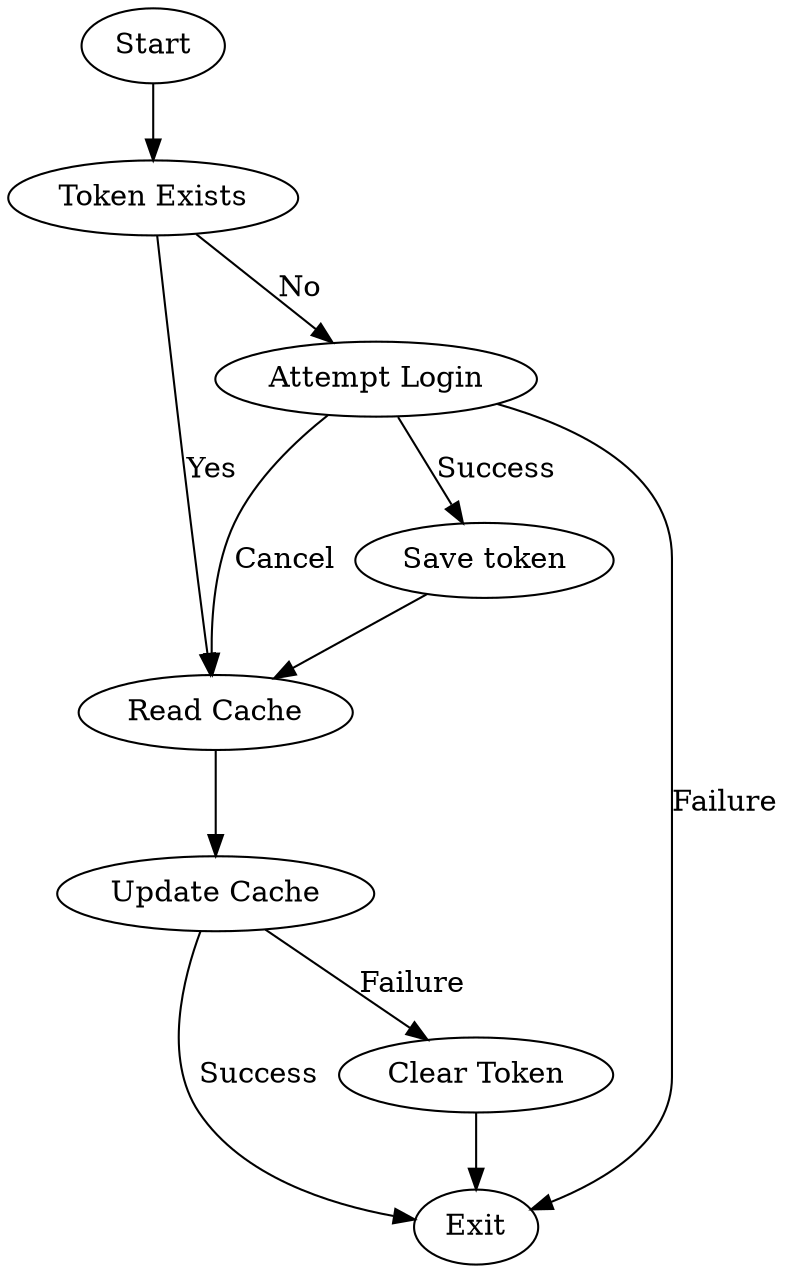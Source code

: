 digraph G {
  Start -> "Token Exists"

  "Token Exists" -> "Read Cache" [label=Yes]
  "Token Exists" -> "Attempt Login" [label=No]

  "Attempt Login" -> "Save token" [label=Success]
  "Attempt Login" -> Exit [label=Failure]
  "Attempt Login" -> "Read Cache" [label=Cancel]
  "Save token" -> "Read Cache"

  "Read Cache" -> "Update Cache"

  "Update Cache" -> Exit [label=Success]
  "Update Cache" -> "Clear Token" [label=Failure]

  "Clear Token" -> Exit
}
